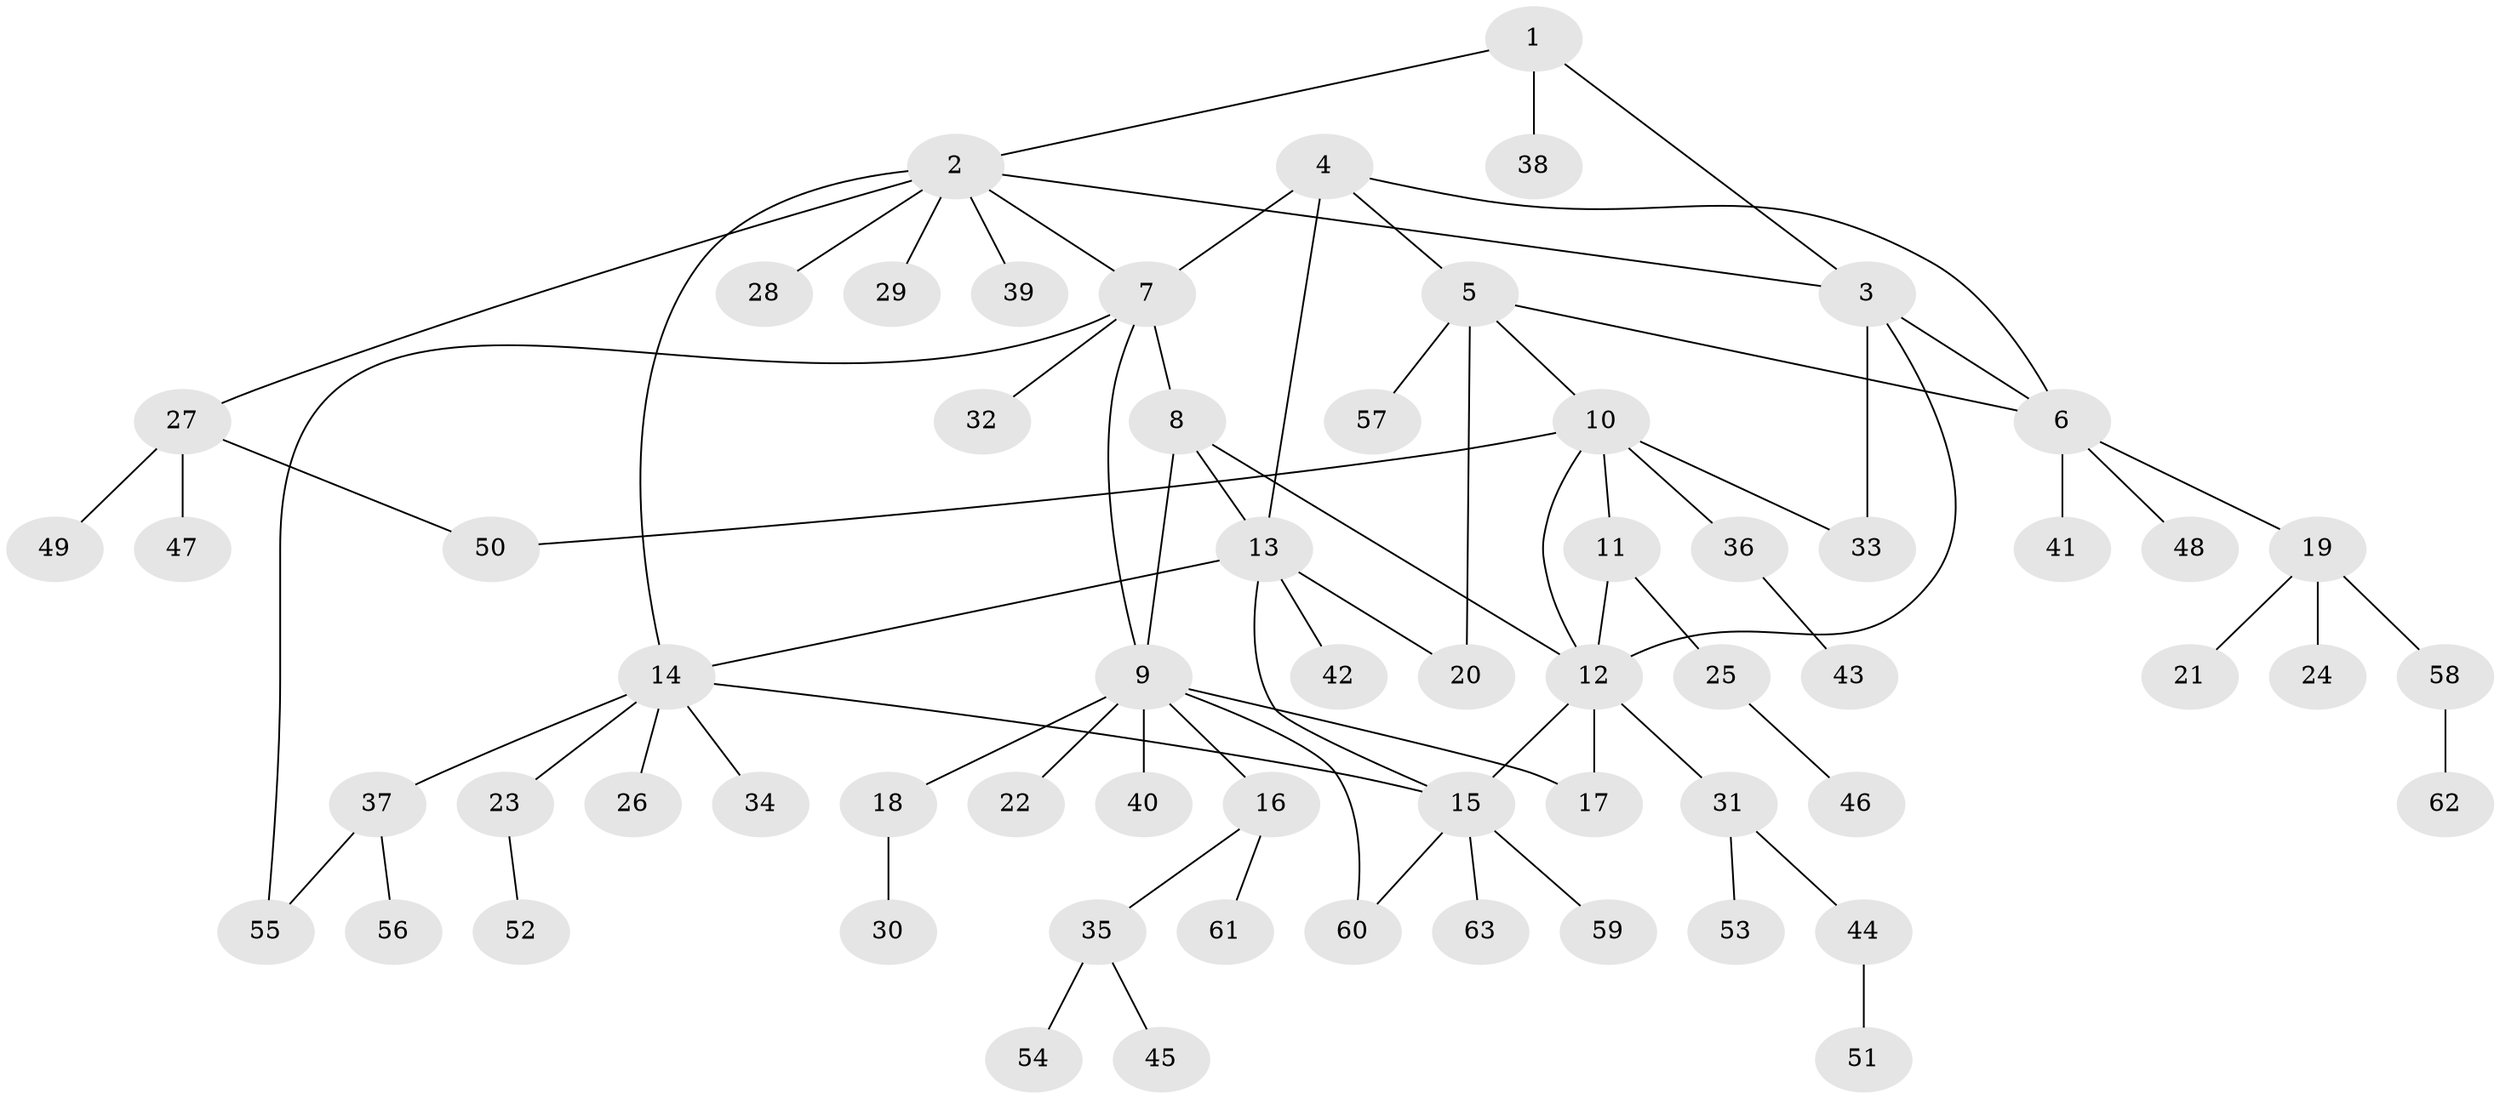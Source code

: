 // Generated by graph-tools (version 1.1) at 2025/37/03/09/25 02:37:37]
// undirected, 63 vertices, 79 edges
graph export_dot {
graph [start="1"]
  node [color=gray90,style=filled];
  1;
  2;
  3;
  4;
  5;
  6;
  7;
  8;
  9;
  10;
  11;
  12;
  13;
  14;
  15;
  16;
  17;
  18;
  19;
  20;
  21;
  22;
  23;
  24;
  25;
  26;
  27;
  28;
  29;
  30;
  31;
  32;
  33;
  34;
  35;
  36;
  37;
  38;
  39;
  40;
  41;
  42;
  43;
  44;
  45;
  46;
  47;
  48;
  49;
  50;
  51;
  52;
  53;
  54;
  55;
  56;
  57;
  58;
  59;
  60;
  61;
  62;
  63;
  1 -- 2;
  1 -- 3;
  1 -- 38;
  2 -- 3;
  2 -- 7;
  2 -- 14;
  2 -- 27;
  2 -- 28;
  2 -- 29;
  2 -- 39;
  3 -- 6;
  3 -- 12;
  3 -- 33;
  4 -- 5;
  4 -- 6;
  4 -- 7;
  4 -- 13;
  5 -- 6;
  5 -- 10;
  5 -- 20;
  5 -- 57;
  6 -- 19;
  6 -- 41;
  6 -- 48;
  7 -- 8;
  7 -- 9;
  7 -- 32;
  7 -- 55;
  8 -- 9;
  8 -- 12;
  8 -- 13;
  9 -- 16;
  9 -- 17;
  9 -- 18;
  9 -- 22;
  9 -- 40;
  9 -- 60;
  10 -- 11;
  10 -- 12;
  10 -- 33;
  10 -- 36;
  10 -- 50;
  11 -- 12;
  11 -- 25;
  12 -- 15;
  12 -- 17;
  12 -- 31;
  13 -- 14;
  13 -- 15;
  13 -- 20;
  13 -- 42;
  14 -- 15;
  14 -- 23;
  14 -- 26;
  14 -- 34;
  14 -- 37;
  15 -- 59;
  15 -- 60;
  15 -- 63;
  16 -- 35;
  16 -- 61;
  18 -- 30;
  19 -- 21;
  19 -- 24;
  19 -- 58;
  23 -- 52;
  25 -- 46;
  27 -- 47;
  27 -- 49;
  27 -- 50;
  31 -- 44;
  31 -- 53;
  35 -- 45;
  35 -- 54;
  36 -- 43;
  37 -- 55;
  37 -- 56;
  44 -- 51;
  58 -- 62;
}
